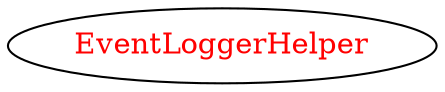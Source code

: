 digraph dependencyGraph {
 concentrate=true;
 ranksep="2.0";
 rankdir="LR"; 
 splines="ortho";
"EventLoggerHelper" [fontcolor="red"];
}